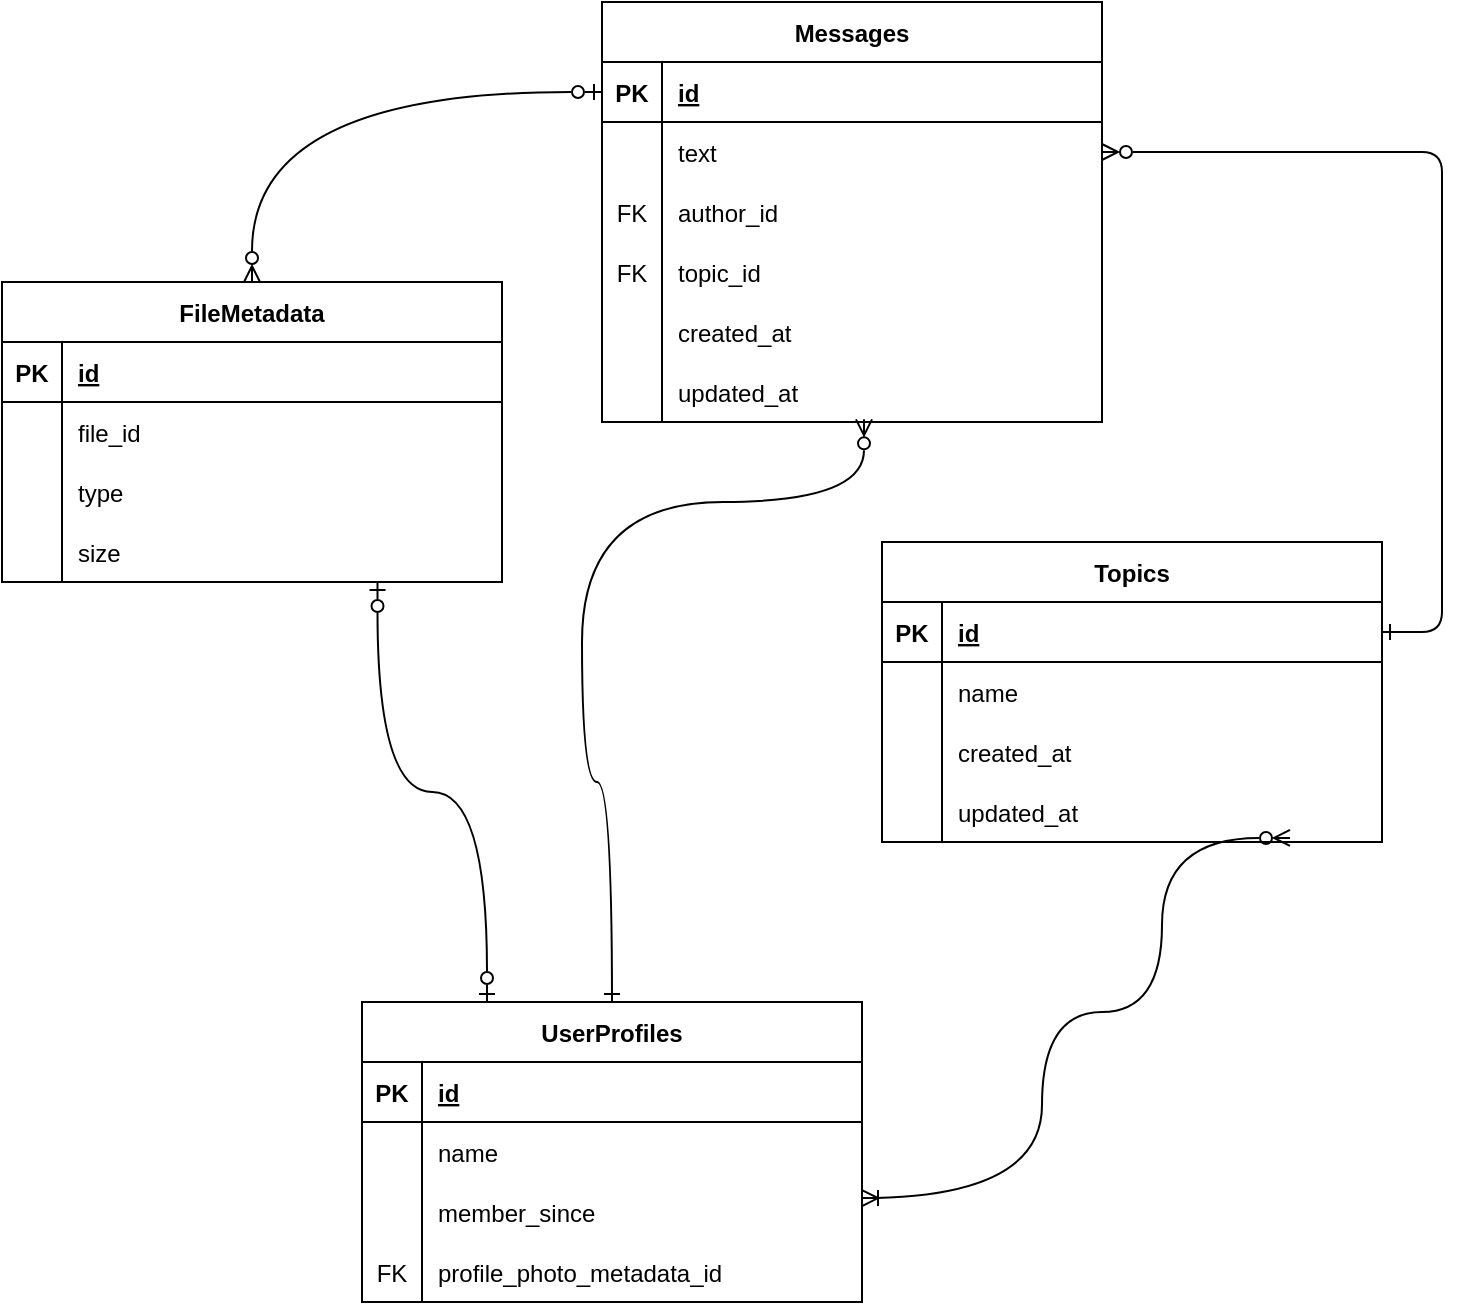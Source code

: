 <mxfile version="24.7.12">
  <diagram id="R2lEEEUBdFMjLlhIrx00" name="Page-1">
    <mxGraphModel dx="2074" dy="1098" grid="1" gridSize="10" guides="1" tooltips="1" connect="1" arrows="1" fold="1" page="1" pageScale="1" pageWidth="3300" pageHeight="4681" math="0" shadow="0" extFonts="Permanent Marker^https://fonts.googleapis.com/css?family=Permanent+Marker">
      <root>
        <mxCell id="0" />
        <mxCell id="1" parent="0" />
        <mxCell id="C-vyLk0tnHw3VtMMgP7b-2" value="Topics" style="shape=table;startSize=30;container=1;collapsible=1;childLayout=tableLayout;fixedRows=1;rowLines=0;fontStyle=1;align=center;resizeLast=1;" parent="1" vertex="1">
          <mxGeometry x="1000" y="640" width="250" height="150" as="geometry" />
        </mxCell>
        <mxCell id="C-vyLk0tnHw3VtMMgP7b-3" value="" style="shape=partialRectangle;collapsible=0;dropTarget=0;pointerEvents=0;fillColor=none;points=[[0,0.5],[1,0.5]];portConstraint=eastwest;top=0;left=0;right=0;bottom=1;" parent="C-vyLk0tnHw3VtMMgP7b-2" vertex="1">
          <mxGeometry y="30" width="250" height="30" as="geometry" />
        </mxCell>
        <mxCell id="C-vyLk0tnHw3VtMMgP7b-4" value="PK" style="shape=partialRectangle;overflow=hidden;connectable=0;fillColor=none;top=0;left=0;bottom=0;right=0;fontStyle=1;" parent="C-vyLk0tnHw3VtMMgP7b-3" vertex="1">
          <mxGeometry width="30" height="30" as="geometry">
            <mxRectangle width="30" height="30" as="alternateBounds" />
          </mxGeometry>
        </mxCell>
        <mxCell id="C-vyLk0tnHw3VtMMgP7b-5" value="id" style="shape=partialRectangle;overflow=hidden;connectable=0;fillColor=none;top=0;left=0;bottom=0;right=0;align=left;spacingLeft=6;fontStyle=5;" parent="C-vyLk0tnHw3VtMMgP7b-3" vertex="1">
          <mxGeometry x="30" width="220" height="30" as="geometry">
            <mxRectangle width="220" height="30" as="alternateBounds" />
          </mxGeometry>
        </mxCell>
        <mxCell id="C-vyLk0tnHw3VtMMgP7b-6" value="" style="shape=partialRectangle;collapsible=0;dropTarget=0;pointerEvents=0;fillColor=none;points=[[0,0.5],[1,0.5]];portConstraint=eastwest;top=0;left=0;right=0;bottom=0;" parent="C-vyLk0tnHw3VtMMgP7b-2" vertex="1">
          <mxGeometry y="60" width="250" height="30" as="geometry" />
        </mxCell>
        <mxCell id="C-vyLk0tnHw3VtMMgP7b-7" value="" style="shape=partialRectangle;overflow=hidden;connectable=0;fillColor=none;top=0;left=0;bottom=0;right=0;" parent="C-vyLk0tnHw3VtMMgP7b-6" vertex="1">
          <mxGeometry width="30" height="30" as="geometry">
            <mxRectangle width="30" height="30" as="alternateBounds" />
          </mxGeometry>
        </mxCell>
        <mxCell id="C-vyLk0tnHw3VtMMgP7b-8" value="name" style="shape=partialRectangle;overflow=hidden;connectable=0;fillColor=none;top=0;left=0;bottom=0;right=0;align=left;spacingLeft=6;" parent="C-vyLk0tnHw3VtMMgP7b-6" vertex="1">
          <mxGeometry x="30" width="220" height="30" as="geometry">
            <mxRectangle width="220" height="30" as="alternateBounds" />
          </mxGeometry>
        </mxCell>
        <mxCell id="-HFd7ye4Xrsbe5nb8Q9w-70" style="shape=partialRectangle;collapsible=0;dropTarget=0;pointerEvents=0;fillColor=none;points=[[0,0.5],[1,0.5]];portConstraint=eastwest;top=0;left=0;right=0;bottom=0;" parent="C-vyLk0tnHw3VtMMgP7b-2" vertex="1">
          <mxGeometry y="90" width="250" height="30" as="geometry" />
        </mxCell>
        <mxCell id="-HFd7ye4Xrsbe5nb8Q9w-71" style="shape=partialRectangle;overflow=hidden;connectable=0;fillColor=none;top=0;left=0;bottom=0;right=0;" parent="-HFd7ye4Xrsbe5nb8Q9w-70" vertex="1">
          <mxGeometry width="30" height="30" as="geometry">
            <mxRectangle width="30" height="30" as="alternateBounds" />
          </mxGeometry>
        </mxCell>
        <mxCell id="-HFd7ye4Xrsbe5nb8Q9w-72" value="created_at" style="shape=partialRectangle;overflow=hidden;connectable=0;fillColor=none;top=0;left=0;bottom=0;right=0;align=left;spacingLeft=6;" parent="-HFd7ye4Xrsbe5nb8Q9w-70" vertex="1">
          <mxGeometry x="30" width="220" height="30" as="geometry">
            <mxRectangle width="220" height="30" as="alternateBounds" />
          </mxGeometry>
        </mxCell>
        <mxCell id="2AGEGQUQndmkBpZUd6RG-7" style="shape=partialRectangle;collapsible=0;dropTarget=0;pointerEvents=0;fillColor=none;points=[[0,0.5],[1,0.5]];portConstraint=eastwest;top=0;left=0;right=0;bottom=0;" parent="C-vyLk0tnHw3VtMMgP7b-2" vertex="1">
          <mxGeometry y="120" width="250" height="30" as="geometry" />
        </mxCell>
        <mxCell id="2AGEGQUQndmkBpZUd6RG-8" style="shape=partialRectangle;overflow=hidden;connectable=0;fillColor=none;top=0;left=0;bottom=0;right=0;" parent="2AGEGQUQndmkBpZUd6RG-7" vertex="1">
          <mxGeometry width="30" height="30" as="geometry">
            <mxRectangle width="30" height="30" as="alternateBounds" />
          </mxGeometry>
        </mxCell>
        <mxCell id="2AGEGQUQndmkBpZUd6RG-9" value="updated_at" style="shape=partialRectangle;overflow=hidden;connectable=0;fillColor=none;top=0;left=0;bottom=0;right=0;align=left;spacingLeft=6;" parent="2AGEGQUQndmkBpZUd6RG-7" vertex="1">
          <mxGeometry x="30" width="220" height="30" as="geometry">
            <mxRectangle width="220" height="30" as="alternateBounds" />
          </mxGeometry>
        </mxCell>
        <mxCell id="C-vyLk0tnHw3VtMMgP7b-13" value="Messages" style="shape=table;startSize=30;container=1;collapsible=1;childLayout=tableLayout;fixedRows=1;rowLines=0;fontStyle=1;align=center;resizeLast=1;" parent="1" vertex="1">
          <mxGeometry x="860" y="370" width="250" height="210" as="geometry" />
        </mxCell>
        <mxCell id="C-vyLk0tnHw3VtMMgP7b-14" value="" style="shape=partialRectangle;collapsible=0;dropTarget=0;pointerEvents=0;fillColor=none;points=[[0,0.5],[1,0.5]];portConstraint=eastwest;top=0;left=0;right=0;bottom=1;" parent="C-vyLk0tnHw3VtMMgP7b-13" vertex="1">
          <mxGeometry y="30" width="250" height="30" as="geometry" />
        </mxCell>
        <mxCell id="C-vyLk0tnHw3VtMMgP7b-15" value="PK" style="shape=partialRectangle;overflow=hidden;connectable=0;fillColor=none;top=0;left=0;bottom=0;right=0;fontStyle=1;" parent="C-vyLk0tnHw3VtMMgP7b-14" vertex="1">
          <mxGeometry width="30" height="30" as="geometry">
            <mxRectangle width="30" height="30" as="alternateBounds" />
          </mxGeometry>
        </mxCell>
        <mxCell id="C-vyLk0tnHw3VtMMgP7b-16" value="id" style="shape=partialRectangle;overflow=hidden;connectable=0;fillColor=none;top=0;left=0;bottom=0;right=0;align=left;spacingLeft=6;fontStyle=5;" parent="C-vyLk0tnHw3VtMMgP7b-14" vertex="1">
          <mxGeometry x="30" width="220" height="30" as="geometry">
            <mxRectangle width="220" height="30" as="alternateBounds" />
          </mxGeometry>
        </mxCell>
        <mxCell id="C-vyLk0tnHw3VtMMgP7b-17" value="" style="shape=partialRectangle;collapsible=0;dropTarget=0;pointerEvents=0;fillColor=none;points=[[0,0.5],[1,0.5]];portConstraint=eastwest;top=0;left=0;right=0;bottom=0;" parent="C-vyLk0tnHw3VtMMgP7b-13" vertex="1">
          <mxGeometry y="60" width="250" height="30" as="geometry" />
        </mxCell>
        <mxCell id="C-vyLk0tnHw3VtMMgP7b-18" value="" style="shape=partialRectangle;overflow=hidden;connectable=0;fillColor=none;top=0;left=0;bottom=0;right=0;" parent="C-vyLk0tnHw3VtMMgP7b-17" vertex="1">
          <mxGeometry width="30" height="30" as="geometry">
            <mxRectangle width="30" height="30" as="alternateBounds" />
          </mxGeometry>
        </mxCell>
        <mxCell id="C-vyLk0tnHw3VtMMgP7b-19" value="text" style="shape=partialRectangle;overflow=hidden;connectable=0;fillColor=none;top=0;left=0;bottom=0;right=0;align=left;spacingLeft=6;" parent="C-vyLk0tnHw3VtMMgP7b-17" vertex="1">
          <mxGeometry x="30" width="220" height="30" as="geometry">
            <mxRectangle width="220" height="30" as="alternateBounds" />
          </mxGeometry>
        </mxCell>
        <mxCell id="-HFd7ye4Xrsbe5nb8Q9w-61" style="shape=partialRectangle;collapsible=0;dropTarget=0;pointerEvents=0;fillColor=none;points=[[0,0.5],[1,0.5]];portConstraint=eastwest;top=0;left=0;right=0;bottom=0;" parent="C-vyLk0tnHw3VtMMgP7b-13" vertex="1">
          <mxGeometry y="90" width="250" height="30" as="geometry" />
        </mxCell>
        <mxCell id="-HFd7ye4Xrsbe5nb8Q9w-62" value="FK" style="shape=partialRectangle;overflow=hidden;connectable=0;fillColor=none;top=0;left=0;bottom=0;right=0;" parent="-HFd7ye4Xrsbe5nb8Q9w-61" vertex="1">
          <mxGeometry width="30" height="30" as="geometry">
            <mxRectangle width="30" height="30" as="alternateBounds" />
          </mxGeometry>
        </mxCell>
        <mxCell id="-HFd7ye4Xrsbe5nb8Q9w-63" value="author_id" style="shape=partialRectangle;overflow=hidden;connectable=0;fillColor=none;top=0;left=0;bottom=0;right=0;align=left;spacingLeft=6;" parent="-HFd7ye4Xrsbe5nb8Q9w-61" vertex="1">
          <mxGeometry x="30" width="220" height="30" as="geometry">
            <mxRectangle width="220" height="30" as="alternateBounds" />
          </mxGeometry>
        </mxCell>
        <mxCell id="-HFd7ye4Xrsbe5nb8Q9w-64" style="shape=partialRectangle;collapsible=0;dropTarget=0;pointerEvents=0;fillColor=none;points=[[0,0.5],[1,0.5]];portConstraint=eastwest;top=0;left=0;right=0;bottom=0;" parent="C-vyLk0tnHw3VtMMgP7b-13" vertex="1">
          <mxGeometry y="120" width="250" height="30" as="geometry" />
        </mxCell>
        <mxCell id="-HFd7ye4Xrsbe5nb8Q9w-65" value="FK" style="shape=partialRectangle;overflow=hidden;connectable=0;fillColor=none;top=0;left=0;bottom=0;right=0;" parent="-HFd7ye4Xrsbe5nb8Q9w-64" vertex="1">
          <mxGeometry width="30" height="30" as="geometry">
            <mxRectangle width="30" height="30" as="alternateBounds" />
          </mxGeometry>
        </mxCell>
        <mxCell id="-HFd7ye4Xrsbe5nb8Q9w-66" value="topic_id" style="shape=partialRectangle;overflow=hidden;connectable=0;fillColor=none;top=0;left=0;bottom=0;right=0;align=left;spacingLeft=6;" parent="-HFd7ye4Xrsbe5nb8Q9w-64" vertex="1">
          <mxGeometry x="30" width="220" height="30" as="geometry">
            <mxRectangle width="220" height="30" as="alternateBounds" />
          </mxGeometry>
        </mxCell>
        <mxCell id="2AGEGQUQndmkBpZUd6RG-4" style="shape=partialRectangle;collapsible=0;dropTarget=0;pointerEvents=0;fillColor=none;points=[[0,0.5],[1,0.5]];portConstraint=eastwest;top=0;left=0;right=0;bottom=0;" parent="C-vyLk0tnHw3VtMMgP7b-13" vertex="1">
          <mxGeometry y="150" width="250" height="30" as="geometry" />
        </mxCell>
        <mxCell id="2AGEGQUQndmkBpZUd6RG-5" style="shape=partialRectangle;overflow=hidden;connectable=0;fillColor=none;top=0;left=0;bottom=0;right=0;" parent="2AGEGQUQndmkBpZUd6RG-4" vertex="1">
          <mxGeometry width="30" height="30" as="geometry">
            <mxRectangle width="30" height="30" as="alternateBounds" />
          </mxGeometry>
        </mxCell>
        <mxCell id="2AGEGQUQndmkBpZUd6RG-6" value="created_at" style="shape=partialRectangle;overflow=hidden;connectable=0;fillColor=none;top=0;left=0;bottom=0;right=0;align=left;spacingLeft=6;" parent="2AGEGQUQndmkBpZUd6RG-4" vertex="1">
          <mxGeometry x="30" width="220" height="30" as="geometry">
            <mxRectangle width="220" height="30" as="alternateBounds" />
          </mxGeometry>
        </mxCell>
        <mxCell id="2AGEGQUQndmkBpZUd6RG-1" style="shape=partialRectangle;collapsible=0;dropTarget=0;pointerEvents=0;fillColor=none;points=[[0,0.5],[1,0.5]];portConstraint=eastwest;top=0;left=0;right=0;bottom=0;" parent="C-vyLk0tnHw3VtMMgP7b-13" vertex="1">
          <mxGeometry y="180" width="250" height="30" as="geometry" />
        </mxCell>
        <mxCell id="2AGEGQUQndmkBpZUd6RG-2" style="shape=partialRectangle;overflow=hidden;connectable=0;fillColor=none;top=0;left=0;bottom=0;right=0;" parent="2AGEGQUQndmkBpZUd6RG-1" vertex="1">
          <mxGeometry width="30" height="30" as="geometry">
            <mxRectangle width="30" height="30" as="alternateBounds" />
          </mxGeometry>
        </mxCell>
        <mxCell id="2AGEGQUQndmkBpZUd6RG-3" value="updated_at" style="shape=partialRectangle;overflow=hidden;connectable=0;fillColor=none;top=0;left=0;bottom=0;right=0;align=left;spacingLeft=6;" parent="2AGEGQUQndmkBpZUd6RG-1" vertex="1">
          <mxGeometry x="30" width="220" height="30" as="geometry">
            <mxRectangle width="220" height="30" as="alternateBounds" />
          </mxGeometry>
        </mxCell>
        <mxCell id="C-vyLk0tnHw3VtMMgP7b-12" value="" style="edgeStyle=entityRelationEdgeStyle;endArrow=ERone;startArrow=ERzeroToMany;endFill=0;startFill=0;" parent="1" source="C-vyLk0tnHw3VtMMgP7b-17" target="C-vyLk0tnHw3VtMMgP7b-3" edge="1">
          <mxGeometry width="100" height="100" relative="1" as="geometry">
            <mxPoint x="890" y="340" as="sourcePoint" />
            <mxPoint x="830" y="315" as="targetPoint" />
          </mxGeometry>
        </mxCell>
        <mxCell id="-HFd7ye4Xrsbe5nb8Q9w-12" value="FileMetadata" style="shape=table;startSize=30;container=1;collapsible=1;childLayout=tableLayout;fixedRows=1;rowLines=0;fontStyle=1;align=center;resizeLast=1;" parent="1" vertex="1">
          <mxGeometry x="560" y="510" width="250" height="150" as="geometry" />
        </mxCell>
        <mxCell id="-HFd7ye4Xrsbe5nb8Q9w-13" value="" style="shape=partialRectangle;collapsible=0;dropTarget=0;pointerEvents=0;fillColor=none;points=[[0,0.5],[1,0.5]];portConstraint=eastwest;top=0;left=0;right=0;bottom=1;" parent="-HFd7ye4Xrsbe5nb8Q9w-12" vertex="1">
          <mxGeometry y="30" width="250" height="30" as="geometry" />
        </mxCell>
        <mxCell id="-HFd7ye4Xrsbe5nb8Q9w-14" value="PK" style="shape=partialRectangle;overflow=hidden;connectable=0;fillColor=none;top=0;left=0;bottom=0;right=0;fontStyle=1;" parent="-HFd7ye4Xrsbe5nb8Q9w-13" vertex="1">
          <mxGeometry width="30" height="30" as="geometry">
            <mxRectangle width="30" height="30" as="alternateBounds" />
          </mxGeometry>
        </mxCell>
        <mxCell id="-HFd7ye4Xrsbe5nb8Q9w-15" value="id" style="shape=partialRectangle;overflow=hidden;connectable=0;fillColor=none;top=0;left=0;bottom=0;right=0;align=left;spacingLeft=6;fontStyle=5;" parent="-HFd7ye4Xrsbe5nb8Q9w-13" vertex="1">
          <mxGeometry x="30" width="220" height="30" as="geometry">
            <mxRectangle width="220" height="30" as="alternateBounds" />
          </mxGeometry>
        </mxCell>
        <mxCell id="-HFd7ye4Xrsbe5nb8Q9w-16" value="" style="shape=partialRectangle;collapsible=0;dropTarget=0;pointerEvents=0;fillColor=none;points=[[0,0.5],[1,0.5]];portConstraint=eastwest;top=0;left=0;right=0;bottom=0;" parent="-HFd7ye4Xrsbe5nb8Q9w-12" vertex="1">
          <mxGeometry y="60" width="250" height="30" as="geometry" />
        </mxCell>
        <mxCell id="-HFd7ye4Xrsbe5nb8Q9w-17" value="" style="shape=partialRectangle;overflow=hidden;connectable=0;fillColor=none;top=0;left=0;bottom=0;right=0;" parent="-HFd7ye4Xrsbe5nb8Q9w-16" vertex="1">
          <mxGeometry width="30" height="30" as="geometry">
            <mxRectangle width="30" height="30" as="alternateBounds" />
          </mxGeometry>
        </mxCell>
        <mxCell id="-HFd7ye4Xrsbe5nb8Q9w-18" value="file_id" style="shape=partialRectangle;overflow=hidden;connectable=0;fillColor=none;top=0;left=0;bottom=0;right=0;align=left;spacingLeft=6;" parent="-HFd7ye4Xrsbe5nb8Q9w-16" vertex="1">
          <mxGeometry x="30" width="220" height="30" as="geometry">
            <mxRectangle width="220" height="30" as="alternateBounds" />
          </mxGeometry>
        </mxCell>
        <mxCell id="-HFd7ye4Xrsbe5nb8Q9w-19" value="" style="shape=partialRectangle;collapsible=0;dropTarget=0;pointerEvents=0;fillColor=none;points=[[0,0.5],[1,0.5]];portConstraint=eastwest;top=0;left=0;right=0;bottom=0;" parent="-HFd7ye4Xrsbe5nb8Q9w-12" vertex="1">
          <mxGeometry y="90" width="250" height="30" as="geometry" />
        </mxCell>
        <mxCell id="-HFd7ye4Xrsbe5nb8Q9w-20" value="" style="shape=partialRectangle;overflow=hidden;connectable=0;fillColor=none;top=0;left=0;bottom=0;right=0;" parent="-HFd7ye4Xrsbe5nb8Q9w-19" vertex="1">
          <mxGeometry width="30" height="30" as="geometry">
            <mxRectangle width="30" height="30" as="alternateBounds" />
          </mxGeometry>
        </mxCell>
        <mxCell id="-HFd7ye4Xrsbe5nb8Q9w-21" value="type" style="shape=partialRectangle;overflow=hidden;connectable=0;fillColor=none;top=0;left=0;bottom=0;right=0;align=left;spacingLeft=6;" parent="-HFd7ye4Xrsbe5nb8Q9w-19" vertex="1">
          <mxGeometry x="30" width="220" height="30" as="geometry">
            <mxRectangle width="220" height="30" as="alternateBounds" />
          </mxGeometry>
        </mxCell>
        <mxCell id="-HFd7ye4Xrsbe5nb8Q9w-22" style="shape=partialRectangle;collapsible=0;dropTarget=0;pointerEvents=0;fillColor=none;points=[[0,0.5],[1,0.5]];portConstraint=eastwest;top=0;left=0;right=0;bottom=0;" parent="-HFd7ye4Xrsbe5nb8Q9w-12" vertex="1">
          <mxGeometry y="120" width="250" height="30" as="geometry" />
        </mxCell>
        <mxCell id="-HFd7ye4Xrsbe5nb8Q9w-23" style="shape=partialRectangle;overflow=hidden;connectable=0;fillColor=none;top=0;left=0;bottom=0;right=0;" parent="-HFd7ye4Xrsbe5nb8Q9w-22" vertex="1">
          <mxGeometry width="30" height="30" as="geometry">
            <mxRectangle width="30" height="30" as="alternateBounds" />
          </mxGeometry>
        </mxCell>
        <mxCell id="-HFd7ye4Xrsbe5nb8Q9w-24" value="size" style="shape=partialRectangle;overflow=hidden;connectable=0;fillColor=none;top=0;left=0;bottom=0;right=0;align=left;spacingLeft=6;" parent="-HFd7ye4Xrsbe5nb8Q9w-22" vertex="1">
          <mxGeometry x="30" width="220" height="30" as="geometry">
            <mxRectangle width="220" height="30" as="alternateBounds" />
          </mxGeometry>
        </mxCell>
        <mxCell id="-HFd7ye4Xrsbe5nb8Q9w-32" value="" style="fontSize=12;html=1;endArrow=ERzeroToOne;startArrow=ERzeroToMany;rounded=0;entryX=0;entryY=0.5;entryDx=0;entryDy=0;startFill=0;endFill=0;movable=1;resizable=1;rotatable=1;deletable=1;editable=1;locked=0;connectable=1;edgeStyle=orthogonalEdgeStyle;curved=1;" parent="1" source="-HFd7ye4Xrsbe5nb8Q9w-12" target="C-vyLk0tnHw3VtMMgP7b-14" edge="1">
          <mxGeometry width="100" height="100" relative="1" as="geometry">
            <mxPoint x="810" y="470" as="sourcePoint" />
            <mxPoint x="870" y="475" as="targetPoint" />
          </mxGeometry>
        </mxCell>
        <mxCell id="-HFd7ye4Xrsbe5nb8Q9w-49" value="" style="fontSize=12;html=1;endArrow=ERzeroToMany;startArrow=ERoneToMany;rounded=0;exitX=1;exitY=0.267;exitDx=0;exitDy=0;startFill=0;endFill=0;movable=1;resizable=1;rotatable=1;deletable=1;editable=1;locked=0;connectable=1;edgeStyle=orthogonalEdgeStyle;curved=1;entryX=0.816;entryY=0.933;entryDx=0;entryDy=0;entryPerimeter=0;exitPerimeter=0;" parent="1" source="2AGEGQUQndmkBpZUd6RG-17" target="2AGEGQUQndmkBpZUd6RG-7" edge="1">
          <mxGeometry width="100" height="100" relative="1" as="geometry">
            <mxPoint x="1250" y="777" as="sourcePoint" />
            <mxPoint x="1160" y="740" as="targetPoint" />
            <Array as="points">
              <mxPoint x="1080" y="968" />
              <mxPoint x="1080" y="875" />
              <mxPoint x="1140" y="875" />
              <mxPoint x="1140" y="788" />
            </Array>
          </mxGeometry>
        </mxCell>
        <mxCell id="-HFd7ye4Xrsbe5nb8Q9w-50" value="" style="fontSize=12;html=1;endArrow=ERzeroToOne;startArrow=ERzeroToOne;rounded=0;exitX=0.751;exitY=1;exitDx=0;exitDy=0;startFill=0;endFill=0;movable=1;resizable=1;rotatable=1;deletable=1;editable=1;locked=0;connectable=1;edgeStyle=orthogonalEdgeStyle;curved=1;exitPerimeter=0;entryX=0.25;entryY=0;entryDx=0;entryDy=0;" parent="1" source="-HFd7ye4Xrsbe5nb8Q9w-22" target="2AGEGQUQndmkBpZUd6RG-10" edge="1">
          <mxGeometry width="100" height="100" relative="1" as="geometry">
            <mxPoint x="750" y="644.5" as="sourcePoint" />
            <mxPoint x="1000" y="867.0" as="targetPoint" />
          </mxGeometry>
        </mxCell>
        <mxCell id="-HFd7ye4Xrsbe5nb8Q9w-51" value="" style="fontSize=12;html=1;endArrow=ERzeroToMany;startArrow=ERone;rounded=0;exitX=0.5;exitY=0;exitDx=0;exitDy=0;startFill=0;endFill=0;movable=1;resizable=1;rotatable=1;deletable=1;editable=1;locked=0;connectable=1;edgeStyle=orthogonalEdgeStyle;curved=1;entryX=0.524;entryY=0.956;entryDx=0;entryDy=0;entryPerimeter=0;" parent="1" source="2AGEGQUQndmkBpZUd6RG-10" target="2AGEGQUQndmkBpZUd6RG-1" edge="1">
          <mxGeometry width="100" height="100" relative="1" as="geometry">
            <mxPoint x="1125" y="732" as="sourcePoint" />
            <mxPoint x="1010" y="565" as="targetPoint" />
            <Array as="points">
              <mxPoint x="850" y="760" />
              <mxPoint x="850" y="620" />
              <mxPoint x="991" y="620" />
            </Array>
          </mxGeometry>
        </mxCell>
        <mxCell id="2AGEGQUQndmkBpZUd6RG-10" value="UserProfiles" style="shape=table;startSize=30;container=1;collapsible=1;childLayout=tableLayout;fixedRows=1;rowLines=0;fontStyle=1;align=center;resizeLast=1;" parent="1" vertex="1">
          <mxGeometry x="740" y="870" width="250" height="150" as="geometry" />
        </mxCell>
        <mxCell id="2AGEGQUQndmkBpZUd6RG-11" value="" style="shape=partialRectangle;collapsible=0;dropTarget=0;pointerEvents=0;fillColor=none;points=[[0,0.5],[1,0.5]];portConstraint=eastwest;top=0;left=0;right=0;bottom=1;" parent="2AGEGQUQndmkBpZUd6RG-10" vertex="1">
          <mxGeometry y="30" width="250" height="30" as="geometry" />
        </mxCell>
        <mxCell id="2AGEGQUQndmkBpZUd6RG-12" value="PK" style="shape=partialRectangle;overflow=hidden;connectable=0;fillColor=none;top=0;left=0;bottom=0;right=0;fontStyle=1;" parent="2AGEGQUQndmkBpZUd6RG-11" vertex="1">
          <mxGeometry width="30" height="30" as="geometry">
            <mxRectangle width="30" height="30" as="alternateBounds" />
          </mxGeometry>
        </mxCell>
        <mxCell id="2AGEGQUQndmkBpZUd6RG-13" value="id" style="shape=partialRectangle;overflow=hidden;connectable=0;fillColor=none;top=0;left=0;bottom=0;right=0;align=left;spacingLeft=6;fontStyle=5;" parent="2AGEGQUQndmkBpZUd6RG-11" vertex="1">
          <mxGeometry x="30" width="220" height="30" as="geometry">
            <mxRectangle width="220" height="30" as="alternateBounds" />
          </mxGeometry>
        </mxCell>
        <mxCell id="2AGEGQUQndmkBpZUd6RG-14" value="" style="shape=partialRectangle;collapsible=0;dropTarget=0;pointerEvents=0;fillColor=none;points=[[0,0.5],[1,0.5]];portConstraint=eastwest;top=0;left=0;right=0;bottom=0;" parent="2AGEGQUQndmkBpZUd6RG-10" vertex="1">
          <mxGeometry y="60" width="250" height="30" as="geometry" />
        </mxCell>
        <mxCell id="2AGEGQUQndmkBpZUd6RG-15" value="" style="shape=partialRectangle;overflow=hidden;connectable=0;fillColor=none;top=0;left=0;bottom=0;right=0;" parent="2AGEGQUQndmkBpZUd6RG-14" vertex="1">
          <mxGeometry width="30" height="30" as="geometry">
            <mxRectangle width="30" height="30" as="alternateBounds" />
          </mxGeometry>
        </mxCell>
        <mxCell id="2AGEGQUQndmkBpZUd6RG-16" value="name" style="shape=partialRectangle;overflow=hidden;connectable=0;fillColor=none;top=0;left=0;bottom=0;right=0;align=left;spacingLeft=6;" parent="2AGEGQUQndmkBpZUd6RG-14" vertex="1">
          <mxGeometry x="30" width="220" height="30" as="geometry">
            <mxRectangle width="220" height="30" as="alternateBounds" />
          </mxGeometry>
        </mxCell>
        <mxCell id="2AGEGQUQndmkBpZUd6RG-17" value="" style="shape=partialRectangle;collapsible=0;dropTarget=0;pointerEvents=0;fillColor=none;points=[[0,0.5],[1,0.5]];portConstraint=eastwest;top=0;left=0;right=0;bottom=0;" parent="2AGEGQUQndmkBpZUd6RG-10" vertex="1">
          <mxGeometry y="90" width="250" height="30" as="geometry" />
        </mxCell>
        <mxCell id="2AGEGQUQndmkBpZUd6RG-18" value="" style="shape=partialRectangle;overflow=hidden;connectable=0;fillColor=none;top=0;left=0;bottom=0;right=0;" parent="2AGEGQUQndmkBpZUd6RG-17" vertex="1">
          <mxGeometry width="30" height="30" as="geometry">
            <mxRectangle width="30" height="30" as="alternateBounds" />
          </mxGeometry>
        </mxCell>
        <mxCell id="2AGEGQUQndmkBpZUd6RG-19" value="member_since" style="shape=partialRectangle;overflow=hidden;connectable=0;fillColor=none;top=0;left=0;bottom=0;right=0;align=left;spacingLeft=6;" parent="2AGEGQUQndmkBpZUd6RG-17" vertex="1">
          <mxGeometry x="30" width="220" height="30" as="geometry">
            <mxRectangle width="220" height="30" as="alternateBounds" />
          </mxGeometry>
        </mxCell>
        <mxCell id="2AGEGQUQndmkBpZUd6RG-20" style="shape=partialRectangle;collapsible=0;dropTarget=0;pointerEvents=0;fillColor=none;points=[[0,0.5],[1,0.5]];portConstraint=eastwest;top=0;left=0;right=0;bottom=0;" parent="2AGEGQUQndmkBpZUd6RG-10" vertex="1">
          <mxGeometry y="120" width="250" height="30" as="geometry" />
        </mxCell>
        <mxCell id="2AGEGQUQndmkBpZUd6RG-21" value="FK" style="shape=partialRectangle;overflow=hidden;connectable=0;fillColor=none;top=0;left=0;bottom=0;right=0;" parent="2AGEGQUQndmkBpZUd6RG-20" vertex="1">
          <mxGeometry width="30" height="30" as="geometry">
            <mxRectangle width="30" height="30" as="alternateBounds" />
          </mxGeometry>
        </mxCell>
        <mxCell id="2AGEGQUQndmkBpZUd6RG-22" value="profile_photo_metadata_id" style="shape=partialRectangle;overflow=hidden;connectable=0;fillColor=none;top=0;left=0;bottom=0;right=0;align=left;spacingLeft=6;" parent="2AGEGQUQndmkBpZUd6RG-20" vertex="1">
          <mxGeometry x="30" width="220" height="30" as="geometry">
            <mxRectangle width="220" height="30" as="alternateBounds" />
          </mxGeometry>
        </mxCell>
      </root>
    </mxGraphModel>
  </diagram>
</mxfile>
